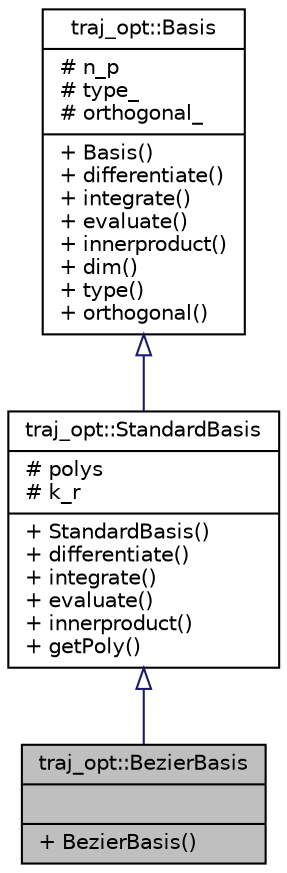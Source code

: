 digraph "traj_opt::BezierBasis"
{
 // LATEX_PDF_SIZE
  edge [fontname="Helvetica",fontsize="10",labelfontname="Helvetica",labelfontsize="10"];
  node [fontname="Helvetica",fontsize="10",shape=record];
  Node1 [label="{traj_opt::BezierBasis\n||+ BezierBasis()\l}",height=0.2,width=0.4,color="black", fillcolor="grey75", style="filled", fontcolor="black",tooltip=" "];
  Node2 -> Node1 [dir="back",color="midnightblue",fontsize="10",style="solid",arrowtail="onormal",fontname="Helvetica"];
  Node2 [label="{traj_opt::StandardBasis\n|# polys\l# k_r\l|+ StandardBasis()\l+ differentiate()\l+ integrate()\l+ evaluate()\l+ innerproduct()\l+ getPoly()\l}",height=0.2,width=0.4,color="black", fillcolor="white", style="filled",URL="$classtraj__opt_1_1StandardBasis.html",tooltip=" "];
  Node3 -> Node2 [dir="back",color="midnightblue",fontsize="10",style="solid",arrowtail="onormal",fontname="Helvetica"];
  Node3 [label="{traj_opt::Basis\n|# n_p\l# type_\l# orthogonal_\l|+ Basis()\l+ differentiate()\l+ integrate()\l+ evaluate()\l+ innerproduct()\l+ dim()\l+ type()\l+ orthogonal()\l}",height=0.2,width=0.4,color="black", fillcolor="white", style="filled",URL="$classtraj__opt_1_1Basis.html",tooltip=" "];
}
